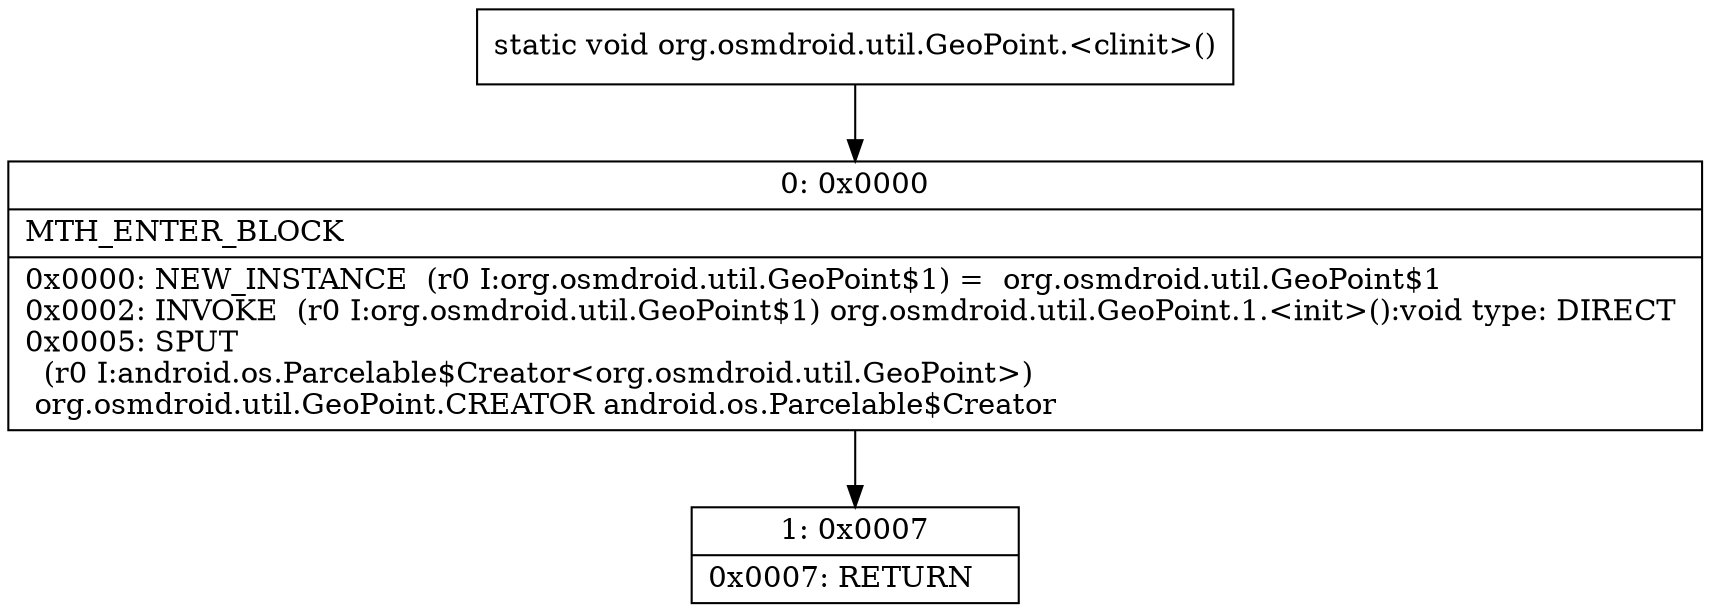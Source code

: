 digraph "CFG fororg.osmdroid.util.GeoPoint.\<clinit\>()V" {
Node_0 [shape=record,label="{0\:\ 0x0000|MTH_ENTER_BLOCK\l|0x0000: NEW_INSTANCE  (r0 I:org.osmdroid.util.GeoPoint$1) =  org.osmdroid.util.GeoPoint$1 \l0x0002: INVOKE  (r0 I:org.osmdroid.util.GeoPoint$1) org.osmdroid.util.GeoPoint.1.\<init\>():void type: DIRECT \l0x0005: SPUT  \l  (r0 I:android.os.Parcelable$Creator\<org.osmdroid.util.GeoPoint\>)\l org.osmdroid.util.GeoPoint.CREATOR android.os.Parcelable$Creator \l}"];
Node_1 [shape=record,label="{1\:\ 0x0007|0x0007: RETURN   \l}"];
MethodNode[shape=record,label="{static void org.osmdroid.util.GeoPoint.\<clinit\>() }"];
MethodNode -> Node_0;
Node_0 -> Node_1;
}

